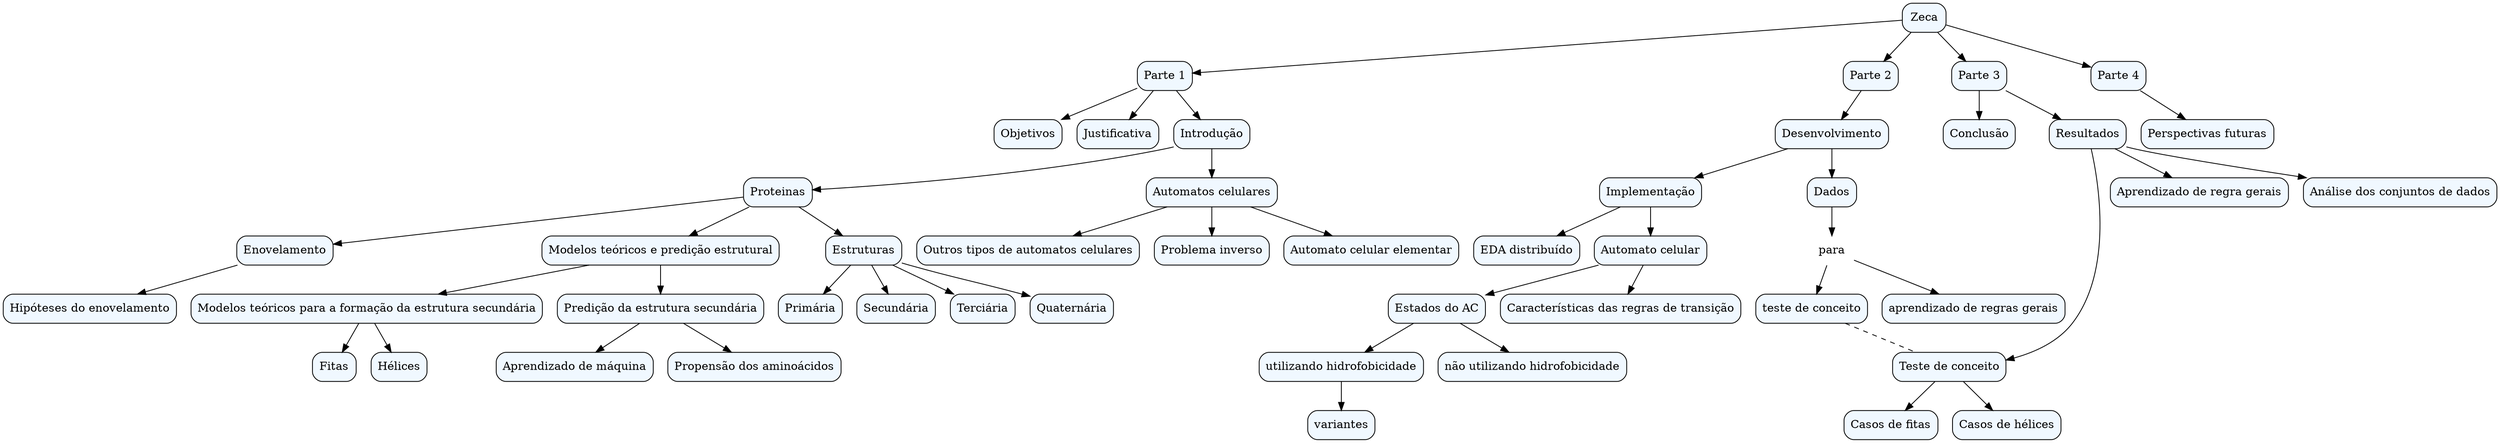 digraph G {
	node_0->node_1;
	node_0->node_24;
	node_0->node_38;
	node_0->node_46;
	node_4->node_5;
	node_4->node_6;
	node_4->node_7;
	node_4->node_8;
	node_18->node_19;
	node_18->node_20;
	node_18->node_21;
	node_27->node_28;
	node_27->node_29;
	node_31->node_32;
	node_31->node_36;
	node_46->node_47;
	node_1->node_2;
	node_1->node_22;
	node_1->node_23;
	node_3->node_4;
	node_3->node_9;
	node_3->node_11;
	node_9->node_10;
	node_12->node_13;
	node_12->node_14;
	node_2->node_3;
	node_2->node_18;
	node_15->node_16;
	node_15->node_17;
	node_24->node_25;
	node_25->node_26;
	node_25->node_30;
	node_26->node_27;
	node_34->node_35;
	node_38->node_39;
	node_38->node_45;
	node_39->node_40;
	node_39->node_41;
	node_39->node_44;
	node_11->node_12;
	node_11->node_15;
	node_32->node_33;
	node_32->node_34;
	node_41->node_42;
	node_41->node_43;
	node_30->node_31;
	node_30->node_37;
	node_28->node_41[ dir=none, style=dashed ];
	node_0 [ fillcolor=aliceblue, label="Zeca", shape=box, style="rounded,filled" ];
	node_1 [ fillcolor=aliceblue, label="Parte 1", shape=box, style="rounded,filled" ];
	node_10 [ fillcolor=aliceblue, label="Hipóteses do enovelamento", shape=box, style="rounded,filled" ];
	node_11 [ fillcolor=aliceblue, label="Modelos teóricos e predição estrutural", shape=box, style="rounded,filled" ];
	node_12 [ fillcolor=aliceblue, label="Modelos teóricos para a formação da estrutura secundária", shape=box, style="rounded,filled" ];
	node_13 [ fillcolor=aliceblue, label="Hélices", shape=box, style="rounded,filled" ];
	node_14 [ fillcolor=aliceblue, label="Fitas", shape=box, style="rounded,filled" ];
	node_15 [ fillcolor=aliceblue, label="Predição da estrutura secundária", shape=box, style="rounded,filled" ];
	node_16 [ fillcolor=aliceblue, label="Propensão dos aminoácidos", shape=box, style="rounded,filled" ];
	node_17 [ fillcolor=aliceblue, label="Aprendizado de máquina", shape=box, style="rounded,filled" ];
	node_18 [ fillcolor=aliceblue, label="Automatos celulares", shape=box, style="rounded,filled" ];
	node_19 [ fillcolor=aliceblue, label="Automato celular elementar", shape=box, style="rounded,filled" ];
	node_2 [ fillcolor=aliceblue, label="Introdução", shape=box, style="rounded,filled" ];
	node_20 [ fillcolor=aliceblue, label="Outros tipos de automatos celulares", shape=box, style="rounded,filled" ];
	node_21 [ fillcolor=aliceblue, label="Problema inverso", shape=box, style="rounded,filled" ];
	node_22 [ fillcolor=aliceblue, label="Objetivos", shape=box, style="rounded,filled" ];
	node_23 [ fillcolor=aliceblue, label="Justificativa", shape=box, style="rounded,filled" ];
	node_24 [ fillcolor=aliceblue, label="Parte 2", shape=box, style="rounded,filled" ];
	node_25 [ fillcolor=aliceblue, label="Desenvolvimento", shape=box, style="rounded,filled" ];
	node_26 [ fillcolor=aliceblue, label="Dados", shape=box, style="rounded,filled" ];
	node_27 [ label="para", shape=plaintext ];
	node_28 [ fillcolor=aliceblue, label="teste de conceito", shape=box, style="rounded,filled" ];
	node_29 [ fillcolor=aliceblue, label="aprendizado de regras gerais", shape=box, style="rounded,filled" ];
	node_3 [ fillcolor=aliceblue, label="Proteinas", shape=box, style="rounded,filled" ];
	node_30 [ fillcolor=aliceblue, label="Implementação", shape=box, style="rounded,filled" ];
	node_31 [ fillcolor=aliceblue, label="Automato celular", shape=box, style="rounded,filled" ];
	node_32 [ fillcolor=aliceblue, label="Estados do AC", shape=box, style="rounded,filled" ];
	node_33 [ fillcolor=aliceblue, label="não utilizando hidrofobicidade", shape=box, style="rounded,filled" ];
	node_34 [ fillcolor=aliceblue, label="utilizando hidrofobicidade", shape=box, style="rounded,filled" ];
	node_35 [ fillcolor=aliceblue, label="variantes", shape=box, style="rounded,filled" ];
	node_36 [ fillcolor=aliceblue, label="Características das regras de transição", shape=box, style="rounded,filled" ];
	node_37 [ fillcolor=aliceblue, label="EDA distribuído", shape=box, style="rounded,filled" ];
	node_38 [ fillcolor=aliceblue, label="Parte 3", shape=box, style="rounded,filled" ];
	node_39 [ fillcolor=aliceblue, label="Resultados", shape=box, style="rounded,filled" ];
	node_4 [ fillcolor=aliceblue, label="Estruturas", shape=box, style="rounded,filled" ];
	node_40 [ fillcolor=aliceblue, label="Análise dos conjuntos de dados", shape=box, style="rounded,filled" ];
	node_41 [ fillcolor=aliceblue, label="Teste de conceito", shape=box, style="rounded,filled" ];
	node_42 [ fillcolor=aliceblue, label="Casos de hélices", shape=box, style="rounded,filled" ];
	node_43 [ fillcolor=aliceblue, label="Casos de fitas", shape=box, style="rounded,filled" ];
	node_44 [ fillcolor=aliceblue, label="Aprendizado de regra gerais", shape=box, style="rounded,filled" ];
	node_45 [ fillcolor=aliceblue, label="Conclusão", shape=box, style="rounded,filled" ];
	node_46 [ fillcolor=aliceblue, label="Parte 4", shape=box, style="rounded,filled" ];
	node_47 [ fillcolor=aliceblue, label="Perspectivas futuras", shape=box, style="rounded,filled" ];
	node_5 [ fillcolor=aliceblue, label="Primária", shape=box, style="rounded,filled" ];
	node_6 [ fillcolor=aliceblue, label="Secundária", shape=box, style="rounded,filled" ];
	node_7 [ fillcolor=aliceblue, label="Terciária", shape=box, style="rounded,filled" ];
	node_8 [ fillcolor=aliceblue, label="Quaternária", shape=box, style="rounded,filled" ];
	node_9 [ fillcolor=aliceblue, label="Enovelamento", shape=box, style="rounded,filled" ];

}

